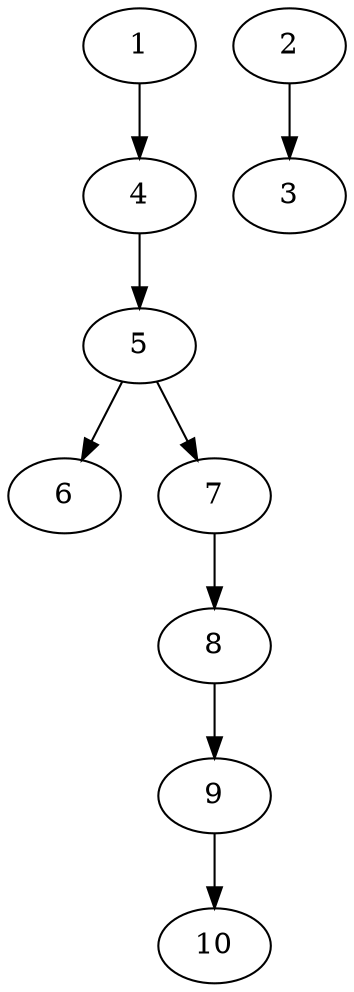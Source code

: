 // DAG (tier=1-easy, mode=data, n=10, ccr=0.340, fat=0.460, density=0.280, regular=0.733, jump=0.099, mindata=1048576, maxdata=8388608)
// DAG automatically generated by daggen at Sun Aug 24 16:33:32 2025
// /home/ermia/Project/Environments/daggen/bin/daggen --dot --ccr 0.340 --fat 0.460 --regular 0.733 --density 0.280 --jump 0.099 --mindata 1048576 --maxdata 8388608 -n 10 
digraph G {
  1 [size="117258353535948480", alpha="0.15", expect_size="58629176767974240"]
  1 -> 4 [size ="161298042060800"]
  2 [size="345606024128499", alpha="0.17", expect_size="172803012064249"]
  2 -> 3 [size ="10997674803200"]
  3 [size="4958737614060902", alpha="0.02", expect_size="2479368807030451"]
  4 [size="242880922810652295168", alpha="0.19", expect_size="121440461405326147584"]
  4 -> 5 [size ="311424127598592"]
  5 [size="931721097917527", alpha="0.01", expect_size="465860548958763"]
  5 -> 6 [size ="41305178636288"]
  5 -> 7 [size ="41305178636288"]
  6 [size="47030244212736000000", alpha="0.11", expect_size="23515122106368000000"]
  7 [size="142600560566067003392", alpha="0.06", expect_size="71300280283033501696"]
  7 -> 8 [size ="218358855237632"]
  8 [size="1823144958878547968", alpha="0.10", expect_size="911572479439273984"]
  8 -> 9 [size ="11939077947392"]
  9 [size="25622698396259188736", alpha="0.06", expect_size="12811349198129594368"]
  9 -> 10 [size ="69530160201728"]
  10 [size="407995455348951482368", alpha="0.17", expect_size="203997727674475741184"]
}